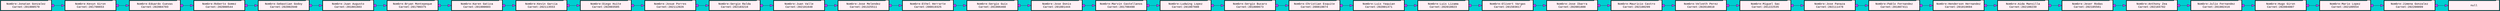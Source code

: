 digraph cola{
rankdir=LR;
bgcolor="darkturquoise";
node[shape=folder,fontsize="20pt",penwidth=4,fontname="Courier New",fixedsize=true,width=5,height=1,style="filled",fillcolor="lavenderblush1"];
nodonull[label="null"];
nodo0[label="Nombre:Jonatan Gonzalez
Carnet:201900570"];
nodo1[label="Nombre:Kevyn Giron
Carnet:201700653"];
nodo2[label="Nombre:Eduardo Cuevas
Carnet:202004703"];
nodo3[label="Nombre:Roberto Gomez
Carnet:202000544"];
nodo4[label="Nombre:Sebastian Godoy
Carnet:202002940"];
nodo5[label="Nombre:Juan Augusto
Carnet:201801683"];
nodo6[label="Nombre:Bryan Montepeque
Carnet:201700375"];
nodo7[label="Nombre:Karen Gatica
Carnet:201900603"];
nodo8[label="Nombre:Kevin Garcia
Carnet:202113553"];
nodo9[label="Nombre:Diego Huite
Carnet:202003585"];
nodo10[label="Nombre:Josue Porres
Carnet:202112026"];
nodo11[label="Nombre:Sergio Ralda
Carnet:202103216"];
nodo12[label="Nombre:Juan Valle
Carnet:202101648"];
nodo13[label="Nombre:Jose Melendez
Carnet:201325511"];
nodo14[label="Nombre:Ethel Herrarte
Carnet:200819325"];
nodo15[label="Nombre:Sergio Guix
Carnet:201906468"];
nodo16[label="Nombre:Jose Donis
Carnet:201801444"];
nodo17[label="Nombre:Marvin Castellanos
Carnet:201700490"];
nodo18[label="Nombre:Ludwing Lopez
Carnet:201907608"];
nodo19[label="Nombre:Sergio Bucaro
Carnet:201800673"];
nodo20[label="Nombre:Christian Esquite
Carnet:200819074"];
nodo21[label="Nombre:Luis Yaquian
Carnet:202001471"];
nodo22[label="Nombre:Luis Lizama
Carnet:202010023"];
nodo23[label="Nombre:Olivert Vargas
Carnet:201503617"];
nodo24[label="Nombre:Jose Ibarra
Carnet:202001800"];
nodo25[label="Nombre:Mauricio Castro
Carnet:202100299"];
nodo26[label="Nombre:Velveth Perez
Carnet:202010810"];
nodo27[label="Nombre:Miguel Sac
Carnet:201222535"];
nodo28[label="Nombre:Jose Panaza
Carnet:202111478"];
nodo29[label="Nombre:Pablo Fernandez
Carnet:201807411"];
nodo30[label="Nombre:Henderson Hernandez
Carnet:201019694"];
nodo31[label="Nombre:Aida Mansilla
Carnet:202100239"];
nodo32[label="Nombre:Jeser Rodas
Carnet:202105561"];
nodo33[label="Nombre:Anthony Zea
Carnet:202104782"];
nodo34[label="Nombre:Julio Fernandez
Carnet:201902416"];
nodo35[label="Nombre:Hugo Giron
Carnet:202004807"];
nodo36[label="Nombre:Mario Lopez
Carnet:202109554"];
nodo37[label="Nombre:Jimena Gonzalez
Carnet:202200099"];
nodo0->nodo1[arrowsize=2.5,dir=both,arrowtail=dot,arrowhead= normal,color="black",fillcolor=darkorchid2,label="             "];
nodo1->nodo2[arrowsize=2.5,dir=both,arrowtail=dot,arrowhead= normal,color="black",fillcolor=darkorchid2,label="             "];
nodo2->nodo3[arrowsize=2.5,dir=both,arrowtail=dot,arrowhead= normal,color="black",fillcolor=darkorchid2,label="             "];
nodo3->nodo4[arrowsize=2.5,dir=both,arrowtail=dot,arrowhead= normal,color="black",fillcolor=darkorchid2,label="             "];
nodo4->nodo5[arrowsize=2.5,dir=both,arrowtail=dot,arrowhead= normal,color="black",fillcolor=darkorchid2,label="             "];
nodo5->nodo6[arrowsize=2.5,dir=both,arrowtail=dot,arrowhead= normal,color="black",fillcolor=darkorchid2,label="             "];
nodo6->nodo7[arrowsize=2.5,dir=both,arrowtail=dot,arrowhead= normal,color="black",fillcolor=darkorchid2,label="             "];
nodo7->nodo8[arrowsize=2.5,dir=both,arrowtail=dot,arrowhead= normal,color="black",fillcolor=darkorchid2,label="             "];
nodo8->nodo9[arrowsize=2.5,dir=both,arrowtail=dot,arrowhead= normal,color="black",fillcolor=darkorchid2,label="             "];
nodo9->nodo10[arrowsize=2.5,dir=both,arrowtail=dot,arrowhead= normal,color="black",fillcolor=darkorchid2,label="             "];
nodo10->nodo11[arrowsize=2.5,dir=both,arrowtail=dot,arrowhead= normal,color="black",fillcolor=darkorchid2,label="             "];
nodo11->nodo12[arrowsize=2.5,dir=both,arrowtail=dot,arrowhead= normal,color="black",fillcolor=darkorchid2,label="             "];
nodo12->nodo13[arrowsize=2.5,dir=both,arrowtail=dot,arrowhead= normal,color="black",fillcolor=darkorchid2,label="             "];
nodo13->nodo14[arrowsize=2.5,dir=both,arrowtail=dot,arrowhead= normal,color="black",fillcolor=darkorchid2,label="             "];
nodo14->nodo15[arrowsize=2.5,dir=both,arrowtail=dot,arrowhead= normal,color="black",fillcolor=darkorchid2,label="             "];
nodo15->nodo16[arrowsize=2.5,dir=both,arrowtail=dot,arrowhead= normal,color="black",fillcolor=darkorchid2,label="             "];
nodo16->nodo17[arrowsize=2.5,dir=both,arrowtail=dot,arrowhead= normal,color="black",fillcolor=darkorchid2,label="             "];
nodo17->nodo18[arrowsize=2.5,dir=both,arrowtail=dot,arrowhead= normal,color="black",fillcolor=darkorchid2,label="             "];
nodo18->nodo19[arrowsize=2.5,dir=both,arrowtail=dot,arrowhead= normal,color="black",fillcolor=darkorchid2,label="             "];
nodo19->nodo20[arrowsize=2.5,dir=both,arrowtail=dot,arrowhead= normal,color="black",fillcolor=darkorchid2,label="             "];
nodo20->nodo21[arrowsize=2.5,dir=both,arrowtail=dot,arrowhead= normal,color="black",fillcolor=darkorchid2,label="             "];
nodo21->nodo22[arrowsize=2.5,dir=both,arrowtail=dot,arrowhead= normal,color="black",fillcolor=darkorchid2,label="             "];
nodo22->nodo23[arrowsize=2.5,dir=both,arrowtail=dot,arrowhead= normal,color="black",fillcolor=darkorchid2,label="             "];
nodo23->nodo24[arrowsize=2.5,dir=both,arrowtail=dot,arrowhead= normal,color="black",fillcolor=darkorchid2,label="             "];
nodo24->nodo25[arrowsize=2.5,dir=both,arrowtail=dot,arrowhead= normal,color="black",fillcolor=darkorchid2,label="             "];
nodo25->nodo26[arrowsize=2.5,dir=both,arrowtail=dot,arrowhead= normal,color="black",fillcolor=darkorchid2,label="             "];
nodo26->nodo27[arrowsize=2.5,dir=both,arrowtail=dot,arrowhead= normal,color="black",fillcolor=darkorchid2,label="             "];
nodo27->nodo28[arrowsize=2.5,dir=both,arrowtail=dot,arrowhead= normal,color="black",fillcolor=darkorchid2,label="             "];
nodo28->nodo29[arrowsize=2.5,dir=both,arrowtail=dot,arrowhead= normal,color="black",fillcolor=darkorchid2,label="             "];
nodo29->nodo30[arrowsize=2.5,dir=both,arrowtail=dot,arrowhead= normal,color="black",fillcolor=darkorchid2,label="             "];
nodo30->nodo31[arrowsize=2.5,dir=both,arrowtail=dot,arrowhead= normal,color="black",fillcolor=darkorchid2,label="             "];
nodo31->nodo32[arrowsize=2.5,dir=both,arrowtail=dot,arrowhead= normal,color="black",fillcolor=darkorchid2,label="             "];
nodo32->nodo33[arrowsize=2.5,dir=both,arrowtail=dot,arrowhead= normal,color="black",fillcolor=darkorchid2,label="             "];
nodo33->nodo34[arrowsize=2.5,dir=both,arrowtail=dot,arrowhead= normal,color="black",fillcolor=darkorchid2,label="             "];
nodo34->nodo35[arrowsize=2.5,dir=both,arrowtail=dot,arrowhead= normal,color="black",fillcolor=darkorchid2,label="             "];
nodo35->nodo36[arrowsize=2.5,dir=both,arrowtail=dot,arrowhead= normal,color="black",fillcolor=darkorchid2,label="             "];
nodo36->nodo37[arrowsize=2.5,dir=both,arrowtail=dot,arrowhead= normal,color="black",fillcolor=darkorchid2,label="             "];
nodo37->nodonull[arrowsize=2.5,dir=both,arrowtail=dot,arrowhead= normal,color="black",fillcolor=darkorchid2,label="             "];
}